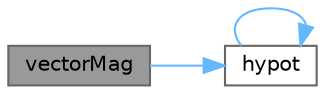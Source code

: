 digraph "vectorMag"
{
 // LATEX_PDF_SIZE
  bgcolor="transparent";
  edge [fontname=Helvetica,fontsize=10,labelfontname=Helvetica,labelfontsize=10];
  node [fontname=Helvetica,fontsize=10,shape=box,height=0.2,width=0.4];
  rankdir="LR";
  Node1 [id="Node000001",label="vectorMag",height=0.2,width=0.4,color="gray40", fillcolor="grey60", style="filled", fontcolor="black",tooltip=" "];
  Node1 -> Node2 [id="edge1_Node000001_Node000002",color="steelblue1",style="solid",tooltip=" "];
  Node2 [id="Node000002",label="hypot",height=0.2,width=0.4,color="grey40", fillcolor="white", style="filled",URL="$namespaceFoam.html#a90d61bdadaac564804287155d4926028",tooltip=" "];
  Node2 -> Node2 [id="edge2_Node000002_Node000002",color="steelblue1",style="solid",tooltip=" "];
}
